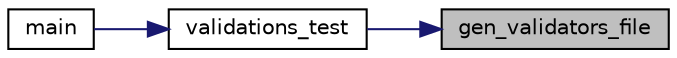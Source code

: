 digraph "gen_validators_file"
{
 // LATEX_PDF_SIZE
  edge [fontname="Helvetica",fontsize="10",labelfontname="Helvetica",labelfontsize="10"];
  node [fontname="Helvetica",fontsize="10",shape=record];
  rankdir="RL";
  Node1 [label="gen_validators_file",height=0.2,width=0.4,color="black", fillcolor="grey75", style="filled", fontcolor="black",tooltip="Generate a mock validators states file."];
  Node1 -> Node2 [dir="back",color="midnightblue",fontsize="10",style="solid",fontname="Helvetica"];
  Node2 [label="validations_test",height=0.2,width=0.4,color="black", fillcolor="white", style="filled",URL="$validations__test_8h.html#ab838b4317c66f7c0e811c0bb3b595d2f",tooltip=" "];
  Node2 -> Node3 [dir="back",color="midnightblue",fontsize="10",style="solid",fontname="Helvetica"];
  Node3 [label="main",height=0.2,width=0.4,color="black", fillcolor="white", style="filled",URL="$unit__testing_8c.html#ae66f6b31b5ad750f1fe042a706a4e3d4",tooltip=" "];
}
